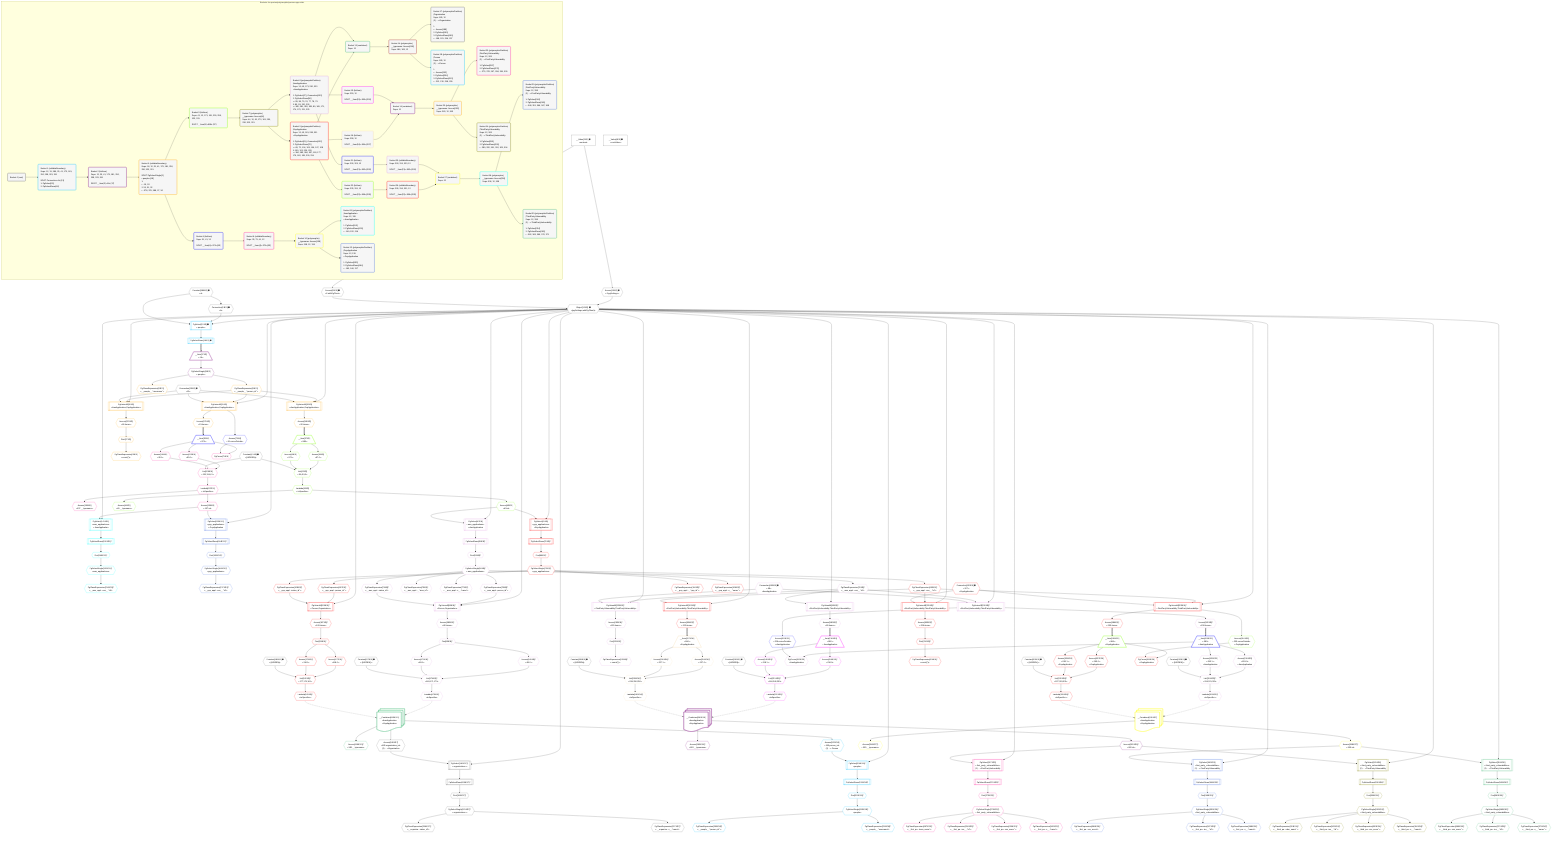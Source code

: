 %%{init: {'themeVariables': { 'fontSize': '12px'}}}%%
graph TD
    classDef path fill:#eee,stroke:#000,color:#000
    classDef plan fill:#fff,stroke-width:1px,color:#000
    classDef itemplan fill:#fff,stroke-width:2px,color:#000
    classDef unbatchedplan fill:#dff,stroke-width:1px,color:#000
    classDef sideeffectplan fill:#fcc,stroke-width:2px,color:#000
    classDef bucket fill:#f6f6f6,color:#000,stroke-width:2px,text-align:left

    subgraph "Buckets for queries/polymorphic/person-app-vulns"
    Bucket0("Bucket 0 (root)"):::bucket
    Bucket1("Bucket 1 (nullableBoundary)<br />Deps: 12, 13, 389, 25, 41, 173, 181, 250, 258, 323, 331<br /><br />ROOT Connectionᐸ9ᐳ[13]<br />1: PgSelect[15]<br />2: PgSelectRows[16]"):::bucket
    Bucket2("Bucket 2 (listItem)<br />Deps: 12, 25, 41, 173, 181, 250, 258, 323, 331<br /><br />ROOT __Item{2}ᐸ16ᐳ[17]"):::bucket
    Bucket3("Bucket 3 (nullableBoundary)<br />Deps: 18, 12, 25, 41, 173, 181, 250, 258, 323, 331<br /><br />ROOT PgSelectSingle{2}ᐸpeopleᐳ[18]<br />1: <br />ᐳ: 19, 20<br />2: 26, 31, 32<br />ᐳ: 378, 379, 388, 27, 30"):::bucket
    Bucket4("Bucket 4 (listItem)<br />Deps: 31, 41, 12<br /><br />ROOT __Item{4}ᐸ379ᐳ[35]"):::bucket
    Bucket5("Bucket 5 (listItem)<br />Deps: 41, 12, 173, 181, 250, 258, 323, 331<br /><br />ROOT __Item{5}ᐸ388ᐳ[37]"):::bucket
    Bucket6("Bucket 6 (nullableBoundary)<br />Deps: 35, 73, 41, 12<br /><br />ROOT __Item{4}ᐸ379ᐳ[35]"):::bucket
    Bucket7("Bucket 7 (polymorphic)<br />__typename: Access[44]<br />Deps: 44, 12, 45, 173, 181, 250, 258, 323, 331"):::bucket
    Bucket8("Bucket 8 (polymorphicPartition)<br />|AwsApplication<br />Deps: 12, 45, 173, 250, 323<br />ᐳAwsApplication<br /><br />1: PgSelect[47], Connection[103]<br />2: PgSelectRows[56]<br />ᐳ: 55, 58, 75, 76, 77, 78, 79<br />3: 80, 93, 220, 226<br />ᐳ: 380, 381, 382, 383, 89, 169, 171, 174, 175, 221, 225"):::bucket
    Bucket9("Bucket 9 (polymorphicPartition)<br />|GcpApplication<br />Deps: 12, 45, 181, 258, 331<br />ᐳGcpApplication<br /><br />1: PgSelect[61], Connection[132]<br />2: PgSelectRows[70]<br />ᐳ: 69, 72, 104, 105, 106, 107, 108<br />3: 109, 122, 229, 235<br />ᐳ: 384, 385, 386, 387, 118, 177, 179, 182, 183, 230, 234"):::bucket
    Bucket10("Bucket 10 (polymorphic)<br />__typename: Access[138]<br />Deps: 138, 12, 139"):::bucket
    Bucket11("Bucket 11 (polymorphicPartition)<br />|AwsApplication<br />Deps: 12, 139<br />ᐳAwsApplication<br /><br />1: PgSelect[141]<br />2: PgSelectRows[150]<br />ᐳ: 149, 152, 216"):::bucket
    Bucket12("Bucket 12 (polymorphicPartition)<br />|GcpApplication<br />Deps: 12, 139<br />ᐳGcpApplication<br /><br />1: PgSelect[155]<br />2: PgSelectRows[164]<br />ᐳ: 163, 166, 217"):::bucket
    Bucket13("Bucket 13 (combined)<br />Deps: 12"):::bucket
    Bucket14("Bucket 14 (polymorphic)<br />__typename: Access[186]<br />Deps: 186, 185, 12"):::bucket
    Bucket15("Bucket 15 (listItem)<br />Deps: 250, 12<br /><br />ROOT __Item{15}ᐸ380ᐳ[218]"):::bucket
    Bucket16("Bucket 16 (listItem)<br />Deps: 258, 12<br /><br />ROOT __Item{16}ᐸ384ᐳ[227]"):::bucket
    Bucket17("Bucket 17 (polymorphicPartition)<br />|Organization<br />Deps: 185, 12<br />(2) ...ᐳOrganization<br /><br />1: <br />ᐳ: Access[188]<br />2: PgSelect[190]<br />3: PgSelectRows[199]<br />ᐳ: 198, 201, 236, 237"):::bucket
    Bucket18("Bucket 18 (polymorphicPartition)<br />|Person<br />Deps: 185, 12<br />(2) ...ᐳPerson<br /><br />1: <br />ᐳ: Access[202]<br />2: PgSelect[204]<br />3: PgSelectRows[213]<br />ᐳ: 212, 215, 238, 239"):::bucket
    Bucket19("Bucket 19 (combined)<br />Deps: 12"):::bucket
    Bucket20("Bucket 20 (polymorphic)<br />__typename: Access[263]<br />Deps: 263, 12, 265"):::bucket
    Bucket21("Bucket 21 (listItem)<br />Deps: 226, 323, 12<br /><br />ROOT __Item{21}ᐸ382ᐳ[293]"):::bucket
    Bucket22("Bucket 22 (listItem)<br />Deps: 235, 331, 12<br /><br />ROOT __Item{22}ᐸ386ᐳ[295]"):::bucket
    Bucket23("Bucket 23 (polymorphicPartition)<br />|FirstPartyVulnerability<br />Deps: 12, 265<br />(2) ...ᐳFirstPartyVulnerability<br /><br />1: PgSelect[267]<br />2: PgSelectRows[276]<br />ᐳ: 275, 278, 297, 298, 299, 300"):::bucket
    Bucket24("Bucket 24 (polymorphicPartition)<br />|ThirdPartyVulnerability<br />Deps: 12, 265<br />(2) ...ᐳThirdPartyVulnerability<br /><br />1: PgSelect[281]<br />2: PgSelectRows[290]<br />ᐳ: 289, 292, 301, 302, 303, 304"):::bucket
    Bucket25("Bucket 25 (nullableBoundary)<br />Deps: 293, 313, 323, 12<br /><br />ROOT __Item{21}ᐸ382ᐳ[293]"):::bucket
    Bucket26("Bucket 26 (nullableBoundary)<br />Deps: 295, 316, 331, 12<br /><br />ROOT __Item{22}ᐸ386ᐳ[295]"):::bucket
    Bucket27("Bucket 27 (combined)<br />Deps: 12"):::bucket
    Bucket28("Bucket 28 (polymorphic)<br />__typename: Access[336]<br />Deps: 336, 12, 338"):::bucket
    Bucket29("Bucket 29 (polymorphicPartition)<br />|FirstPartyVulnerability<br />Deps: 12, 338<br />(2) ...ᐳFirstPartyVulnerability<br /><br />1: PgSelect[340]<br />2: PgSelectRows[349]<br />ᐳ: 348, 351, 366, 367, 368"):::bucket
    Bucket30("Bucket 30 (polymorphicPartition)<br />|ThirdPartyVulnerability<br />Deps: 12, 338<br />(2) ...ᐳThirdPartyVulnerability<br /><br />1: PgSelect[354]<br />2: PgSelectRows[363]<br />ᐳ: 362, 365, 369, 370, 371"):::bucket
    end
    Bucket0 --> Bucket1
    Bucket1 --> Bucket2
    Bucket2 --> Bucket3
    Bucket3 --> Bucket4 & Bucket5
    Bucket4 --> Bucket6
    Bucket5 --> Bucket7
    Bucket6 --> Bucket10
    Bucket7 --> Bucket8 & Bucket9
    Bucket8 --> Bucket13 & Bucket15 & Bucket21
    Bucket9 --> Bucket13 & Bucket16 & Bucket22
    Bucket10 --> Bucket11 & Bucket12
    Bucket13 --> Bucket14
    Bucket14 --> Bucket17 & Bucket18
    Bucket15 --> Bucket19
    Bucket16 --> Bucket19
    Bucket19 --> Bucket20
    Bucket20 --> Bucket23 & Bucket24
    Bucket21 --> Bucket25
    Bucket22 --> Bucket26
    Bucket25 --> Bucket27
    Bucket26 --> Bucket27
    Bucket27 --> Bucket28
    Bucket28 --> Bucket29 & Bucket30

    %% plan dependencies
    Object12{{"Object[12∈0] ➊<br />ᐸ{pgSettings,withPgClient}ᐳ"}}:::plan
    Access10{{"Access[10∈0] ➊<br />ᐸ2.pgSettingsᐳ"}}:::plan
    Access11{{"Access[11∈0] ➊<br />ᐸ2.withPgClientᐳ"}}:::plan
    Access10 & Access11 --> Object12
    __Value2["__Value[2∈0] ➊<br />ᐸcontextᐳ"]:::plan
    __Value2 --> Access10
    __Value2 --> Access11
    Connection13{{"Connection[13∈0] ➊<br />ᐸ9ᐳ"}}:::plan
    Constant389{{"Constant[389∈0] ➊<br />ᐸ4ᐳ"}}:::plan
    Constant389 --> Connection13
    __Value4["__Value[4∈0] ➊<br />ᐸrootValueᐳ"]:::plan
    Connection25{{"Connection[25∈0] ➊<br />ᐸ21ᐳ"}}:::plan
    Constant41{{"Constant[41∈0] ➊<br />ᐸ[HIDDEN]ᐳ"}}:::plan
    Constant173{{"Constant[173∈0] ➊<br />ᐸ[HIDDEN]ᐳ"}}:::plan
    Constant181{{"Constant[181∈0] ➊<br />ᐸ[HIDDEN]ᐳ"}}:::plan
    Constant250{{"Constant[250∈0] ➊<br />ᐸ[HIDDEN]ᐳ"}}:::plan
    Constant258{{"Constant[258∈0] ➊<br />ᐸ[HIDDEN]ᐳ"}}:::plan
    Constant323{{"Constant[323∈0] ➊<br />ᐸ[HIDDEN]ᐳ"}}:::plan
    Constant331{{"Constant[331∈0] ➊<br />ᐸ[HIDDEN]ᐳ"}}:::plan
    PgSelect15[["PgSelect[15∈1] ➊<br />ᐸpeopleᐳ"]]:::plan
    Object12 & Connection13 & Constant389 --> PgSelect15
    PgSelectRows16[["PgSelectRows[16∈1] ➊"]]:::plan
    PgSelect15 --> PgSelectRows16
    __Item17[/"__Item[17∈2]<br />ᐸ16ᐳ"\]:::itemplan
    PgSelectRows16 ==> __Item17
    PgSelectSingle18{{"PgSelectSingle[18∈2]<br />ᐸpeopleᐳ"}}:::plan
    __Item17 --> PgSelectSingle18
    PgUnionAll26[["PgUnionAll[26∈3]<br />ᐸAwsApplication,GcpApplicationᐳ"]]:::plan
    PgClassExpression19{{"PgClassExpression[19∈3]<br />ᐸ__people__.”person_id”ᐳ"}}:::plan
    Object12 & PgClassExpression19 & Connection25 --> PgUnionAll26
    PgUnionAll31[["PgUnionAll[31∈3]<br />ᐸAwsApplication,GcpApplicationᐳ"]]:::plan
    Object12 & PgClassExpression19 & Connection25 --> PgUnionAll31
    PgUnionAll32[["PgUnionAll[32∈3]<br />ᐸAwsApplication,GcpApplicationᐳ"]]:::plan
    Object12 & PgClassExpression19 & Connection25 --> PgUnionAll32
    PgSelectSingle18 --> PgClassExpression19
    PgClassExpression20{{"PgClassExpression[20∈3]<br />ᐸ__people__.”username”ᐳ"}}:::plan
    PgSelectSingle18 --> PgClassExpression20
    First27{{"First[27∈3]"}}:::plan
    Access378{{"Access[378∈3]<br />ᐸ26.itemsᐳ"}}:::plan
    Access378 --> First27
    PgClassExpression30{{"PgClassExpression[30∈3]<br />ᐸcount(*)ᐳ"}}:::plan
    First27 --> PgClassExpression30
    PgUnionAll26 --> Access378
    Access379{{"Access[379∈3]<br />ᐸ31.itemsᐳ"}}:::plan
    PgUnionAll31 --> Access379
    Access388{{"Access[388∈3]<br />ᐸ32.itemsᐳ"}}:::plan
    PgUnionAll32 --> Access388
    __Item35[/"__Item[35∈4]<br />ᐸ379ᐳ"\]:::itemplan
    Access379 ==> __Item35
    Access73{{"Access[73∈4]<br />ᐸ31.cursorDetailsᐳ"}}:::plan
    PgUnionAll31 --> Access73
    List136{{"List[136∈6]<br />ᐸ133,134,41ᐳ"}}:::plan
    Access133{{"Access[133∈6]<br />ᐸ35.0ᐳ"}}:::plan
    Access134{{"Access[134∈6]<br />ᐸ35.1ᐳ"}}:::plan
    Access133 & Access134 & Constant41 --> List136
    PgCursor74{{"PgCursor[74∈6]"}}:::plan
    __Item35 & Access73 --> PgCursor74
    __Item35 --> Access133
    __Item35 --> Access134
    Lambda137{{"Lambda[137∈6]<br />ᐸtoSpecifierᐳ"}}:::plan
    List136 --> Lambda137
    Access138{{"Access[138∈6]<br />ᐸ137.__typenameᐳ"}}:::plan
    Lambda137 --> Access138
    Access139{{"Access[139∈6]<br />ᐸ137.idᐳ"}}:::plan
    Lambda137 --> Access139
    PgSelect141[["PgSelect[141∈11]<br />ᐸaws_applicationsᐳ<br />ᐳAwsApplication"]]:::plan
    Object12 & Access139 --> PgSelect141
    First149{{"First[149∈11]^"}}:::plan
    PgSelectRows150[["PgSelectRows[150∈11]^"]]:::plan
    PgSelectRows150 --> First149
    PgSelect141 --> PgSelectRows150
    PgSelectSingle152{{"PgSelectSingle[152∈11]^<br />ᐸaws_applicationsᐳ"}}:::plan
    First149 --> PgSelectSingle152
    PgClassExpression216{{"PgClassExpression[216∈11]^<br />ᐸ__aws_appl...ons__.”id”ᐳ"}}:::plan
    PgSelectSingle152 --> PgClassExpression216
    PgSelect155[["PgSelect[155∈12]<br />ᐸgcp_applicationsᐳ<br />ᐳGcpApplication"]]:::plan
    Object12 & Access139 --> PgSelect155
    First163{{"First[163∈12]^"}}:::plan
    PgSelectRows164[["PgSelectRows[164∈12]^"]]:::plan
    PgSelectRows164 --> First163
    PgSelect155 --> PgSelectRows164
    PgSelectSingle166{{"PgSelectSingle[166∈12]^<br />ᐸgcp_applicationsᐳ"}}:::plan
    First163 --> PgSelectSingle166
    PgClassExpression217{{"PgClassExpression[217∈12]^<br />ᐸ__gcp_appl...ons__.”id”ᐳ"}}:::plan
    PgSelectSingle166 --> PgClassExpression217
    List42{{"List[42∈5]<br />ᐸ39,40,41ᐳ"}}:::plan
    Access39{{"Access[39∈5]<br />ᐸ37.0ᐳ"}}:::plan
    Access40{{"Access[40∈5]<br />ᐸ37.1ᐳ"}}:::plan
    Access39 & Access40 & Constant41 --> List42
    __Item37[/"__Item[37∈5]<br />ᐸ388ᐳ"\]:::itemplan
    Access388 ==> __Item37
    __Item37 --> Access39
    __Item37 --> Access40
    Lambda43{{"Lambda[43∈5]<br />ᐸtoSpecifierᐳ"}}:::plan
    List42 --> Lambda43
    Access44{{"Access[44∈5]<br />ᐸ43.__typenameᐳ"}}:::plan
    Lambda43 --> Access44
    Access45{{"Access[45∈5]<br />ᐸ43.idᐳ"}}:::plan
    Lambda43 --> Access45
    PgUnionAll80[["PgUnionAll[80∈8]^<br />ᐸPerson,Organizationᐳ"]]:::plan
    PgClassExpression78{{"PgClassExpression[78∈8]^<br />ᐸ__aws_appl...person_id”ᐳ"}}:::plan
    PgClassExpression79{{"PgClassExpression[79∈8]^<br />ᐸ__aws_appl...zation_id”ᐳ"}}:::plan
    Object12 & PgClassExpression78 & PgClassExpression79 --> PgUnionAll80
    List174{{"List[174∈8]^<br />ᐸ169,171,173ᐳ"}}:::plan
    Access169{{"Access[169∈8]^<br />ᐸ89.0ᐳ"}}:::plan
    Access171{{"Access[171∈8]^<br />ᐸ89.1ᐳ"}}:::plan
    Access169 & Access171 & Constant173 --> List174
    PgUnionAll220[["PgUnionAll[220∈8]^<br />ᐸFirstPartyVulnerability,ThirdPartyVulnerabilityᐳ"]]:::plan
    PgClassExpression76{{"PgClassExpression[76∈8]^<br />ᐸ__aws_appl...ons__.”id”ᐳ"}}:::plan
    Connection103{{"Connection[103∈8] ➊<br />ᐸ98ᐳ<br />ᐳAwsApplication"}}:::plan
    Object12 & PgClassExpression76 & Connection103 --> PgUnionAll220
    PgUnionAll226[["PgUnionAll[226∈8]^<br />ᐸFirstPartyVulnerability,ThirdPartyVulnerabilityᐳ"]]:::plan
    Object12 & PgClassExpression76 & Connection103 --> PgUnionAll226
    PgSelect47[["PgSelect[47∈8]<br />ᐸaws_applicationsᐳ<br />ᐳAwsApplication"]]:::plan
    Object12 & Access45 --> PgSelect47
    PgUnionAll93[["PgUnionAll[93∈8]^<br />ᐸFirstPartyVulnerability,ThirdPartyVulnerabilityᐳ"]]:::plan
    Object12 & PgClassExpression76 --> PgUnionAll93
    First55{{"First[55∈8]^"}}:::plan
    PgSelectRows56[["PgSelectRows[56∈8]^"]]:::plan
    PgSelectRows56 --> First55
    PgSelect47 --> PgSelectRows56
    PgSelectSingle58{{"PgSelectSingle[58∈8]^<br />ᐸaws_applicationsᐳ"}}:::plan
    First55 --> PgSelectSingle58
    PgClassExpression75{{"PgClassExpression[75∈8]^<br />ᐸ__aws_appl..._.”aws_id”ᐳ"}}:::plan
    PgSelectSingle58 --> PgClassExpression75
    PgSelectSingle58 --> PgClassExpression76
    PgClassExpression77{{"PgClassExpression[77∈8]^<br />ᐸ__aws_appl...s__.”name”ᐳ"}}:::plan
    PgSelectSingle58 --> PgClassExpression77
    PgSelectSingle58 --> PgClassExpression78
    PgSelectSingle58 --> PgClassExpression79
    First89{{"First[89∈8]^"}}:::plan
    Access383{{"Access[383∈8]^<br />ᐸ80.itemsᐳ"}}:::plan
    Access383 --> First89
    First89 --> Access169
    First89 --> Access171
    Lambda175{{"Lambda[175∈8]^<br />ᐸtoSpecifierᐳ"}}:::plan
    List174 --> Lambda175
    First221{{"First[221∈8]^"}}:::plan
    Access381{{"Access[381∈8]^<br />ᐸ220.itemsᐳ"}}:::plan
    Access381 --> First221
    PgClassExpression225{{"PgClassExpression[225∈8]^<br />ᐸcount(*)ᐳ"}}:::plan
    First221 --> PgClassExpression225
    Access380{{"Access[380∈8]^<br />ᐸ93.itemsᐳ"}}:::plan
    PgUnionAll93 --> Access380
    PgUnionAll220 --> Access381
    Access382{{"Access[382∈8]^<br />ᐸ226.itemsᐳ"}}:::plan
    PgUnionAll226 --> Access382
    PgUnionAll80 --> Access383
    Access186{{"Access[186∈13]^<br />ᐸ185.__typenameᐳ"}}:::plan
    __Value185:::plan@{shape: docs, label: "__Combined[185∈13]<br />ᐳAwsApplication<br />ᐳGcpApplication"}
    __Value185 --> Access186
    PgSelect190[["PgSelect[190∈17]^<br />ᐸorganizationsᐳ"]]:::plan
    Access188{{"Access[188∈17]<br />ᐸ185.organization_idᐳ<br />(2) ...ᐳOrganization"}}:::plan
    Object12 & Access188 --> PgSelect190
    __Value185 --> Access188
    First198{{"First[198∈17]^"}}:::plan
    PgSelectRows199[["PgSelectRows[199∈17]^"]]:::plan
    PgSelectRows199 --> First198
    PgSelect190 --> PgSelectRows199
    PgSelectSingle201{{"PgSelectSingle[201∈17]^<br />ᐸorganizationsᐳ"}}:::plan
    First198 --> PgSelectSingle201
    PgClassExpression236{{"PgClassExpression[236∈17]^<br />ᐸ__organiza...zation_id”ᐳ"}}:::plan
    PgSelectSingle201 --> PgClassExpression236
    PgClassExpression237{{"PgClassExpression[237∈17]^<br />ᐸ__organiza...s__.”name”ᐳ"}}:::plan
    PgSelectSingle201 --> PgClassExpression237
    PgSelect204[["PgSelect[204∈18]^<br />ᐸpeopleᐳ"]]:::plan
    Access202{{"Access[202∈18]<br />ᐸ185.person_idᐳ<br />(2) ...ᐳPerson"}}:::plan
    Object12 & Access202 --> PgSelect204
    __Value185 --> Access202
    First212{{"First[212∈18]^"}}:::plan
    PgSelectRows213[["PgSelectRows[213∈18]^"]]:::plan
    PgSelectRows213 --> First212
    PgSelect204 --> PgSelectRows213
    PgSelectSingle215{{"PgSelectSingle[215∈18]^<br />ᐸpeopleᐳ"}}:::plan
    First212 --> PgSelectSingle215
    PgClassExpression238{{"PgClassExpression[238∈18]^<br />ᐸ__people__.”person_id”ᐳ"}}:::plan
    PgSelectSingle215 --> PgClassExpression238
    PgClassExpression239{{"PgClassExpression[239∈18]^<br />ᐸ__people__.”username”ᐳ"}}:::plan
    PgSelectSingle215 --> PgClassExpression239
    List251{{"List[251∈15]^<br />ᐸ246,248,250ᐳ"}}:::plan
    Access246{{"Access[246∈15]^<br />ᐸ218.0ᐳ"}}:::plan
    Access248{{"Access[248∈15]^<br />ᐸ218.1ᐳ"}}:::plan
    Access246 & Access248 & Constant250 --> List251
    __Item218[/"__Item[218∈15]<br />ᐸ380ᐳ<br />ᐳAwsApplication"\]:::itemplan
    Access380 ==> __Item218
    __Item218 --> Access246
    __Item218 --> Access248
    Lambda252{{"Lambda[252∈15]^<br />ᐸtoSpecifierᐳ"}}:::plan
    List251 --> Lambda252
    Access263{{"Access[263∈19]^<br />ᐸ262.__typenameᐳ"}}:::plan
    __Value262:::plan@{shape: docs, label: "__Combined[262∈19]<br />ᐳAwsApplication<br />ᐳGcpApplication"}
    __Value262 --> Access263
    Access265{{"Access[265∈19]^<br />ᐸ262.idᐳ"}}:::plan
    __Value262 --> Access265
    PgSelect267[["PgSelect[267∈23]<br />ᐸfirst_party_vulnerabilitiesᐳ<br />(2) ...ᐳFirstPartyVulnerability"]]:::plan
    Object12 & Access265 --> PgSelect267
    First275{{"First[275∈23]^"}}:::plan
    PgSelectRows276[["PgSelectRows[276∈23]^"]]:::plan
    PgSelectRows276 --> First275
    PgSelect267 --> PgSelectRows276
    PgSelectSingle278{{"PgSelectSingle[278∈23]^<br />ᐸfirst_party_vulnerabilitiesᐳ"}}:::plan
    First275 --> PgSelectSingle278
    PgClassExpression297{{"PgClassExpression[297∈23]^<br />ᐸ__first_pa...team_name”ᐳ"}}:::plan
    PgSelectSingle278 --> PgClassExpression297
    PgClassExpression298{{"PgClassExpression[298∈23]^<br />ᐸ__first_pa...ies__.”id”ᐳ"}}:::plan
    PgSelectSingle278 --> PgClassExpression298
    PgClassExpression299{{"PgClassExpression[299∈23]^<br />ᐸ__first_pa...vss_score”ᐳ"}}:::plan
    PgSelectSingle278 --> PgClassExpression299
    PgClassExpression300{{"PgClassExpression[300∈23]^<br />ᐸ__first_pa...s__.”name”ᐳ"}}:::plan
    PgSelectSingle278 --> PgClassExpression300
    PgSelect281[["PgSelect[281∈24]<br />ᐸthird_party_vulnerabilitiesᐳ<br />(2) ...ᐳThirdPartyVulnerability"]]:::plan
    Object12 & Access265 --> PgSelect281
    First289{{"First[289∈24]^"}}:::plan
    PgSelectRows290[["PgSelectRows[290∈24]^"]]:::plan
    PgSelectRows290 --> First289
    PgSelect281 --> PgSelectRows290
    PgSelectSingle292{{"PgSelectSingle[292∈24]^<br />ᐸthird_party_vulnerabilitiesᐳ"}}:::plan
    First289 --> PgSelectSingle292
    PgClassExpression301{{"PgClassExpression[301∈24]^<br />ᐸ__third_pa...ndor_name”ᐳ"}}:::plan
    PgSelectSingle292 --> PgClassExpression301
    PgClassExpression302{{"PgClassExpression[302∈24]^<br />ᐸ__third_pa...ies__.”id”ᐳ"}}:::plan
    PgSelectSingle292 --> PgClassExpression302
    PgClassExpression303{{"PgClassExpression[303∈24]^<br />ᐸ__third_pa...vss_score”ᐳ"}}:::plan
    PgSelectSingle292 --> PgClassExpression303
    PgClassExpression304{{"PgClassExpression[304∈24]^<br />ᐸ__third_pa...s__.”name”ᐳ"}}:::plan
    PgSelectSingle292 --> PgClassExpression304
    __Item293[/"__Item[293∈21]<br />ᐸ382ᐳ<br />ᐳAwsApplication"\]:::itemplan
    Access382 ==> __Item293
    Access313{{"Access[313∈21]<br />ᐸ226.cursorDetailsᐳ<br />ᐳAwsApplication"}}:::plan
    PgUnionAll226 --> Access313
    List324{{"List[324∈25]^<br />ᐸ319,321,323ᐳ"}}:::plan
    Access319{{"Access[319∈25]<br />ᐸ293.0ᐳ<br />ᐳAwsApplication"}}:::plan
    Access321{{"Access[321∈25]<br />ᐸ293.1ᐳ<br />ᐳAwsApplication"}}:::plan
    Access319 & Access321 & Constant323 --> List324
    PgCursor315{{"PgCursor[315∈25]<br />ᐳAwsApplication"}}:::plan
    __Item293 & Access313 --> PgCursor315
    __Item293 --> Access319
    __Item293 --> Access321
    Lambda325{{"Lambda[325∈25]^<br />ᐸtoSpecifierᐳ"}}:::plan
    List324 --> Lambda325
    Access336{{"Access[336∈27]^<br />ᐸ335.__typenameᐳ"}}:::plan
    __Value335:::plan@{shape: docs, label: "__Combined[335∈27]<br />ᐳAwsApplication<br />ᐳGcpApplication"}
    __Value335 --> Access336
    Access338{{"Access[338∈27]^<br />ᐸ335.idᐳ"}}:::plan
    __Value335 --> Access338
    PgSelect340[["PgSelect[340∈29]<br />ᐸfirst_party_vulnerabilitiesᐳ<br />(2) ...ᐳFirstPartyVulnerability"]]:::plan
    Object12 & Access338 --> PgSelect340
    First348{{"First[348∈29]^"}}:::plan
    PgSelectRows349[["PgSelectRows[349∈29]^"]]:::plan
    PgSelectRows349 --> First348
    PgSelect340 --> PgSelectRows349
    PgSelectSingle351{{"PgSelectSingle[351∈29]^<br />ᐸfirst_party_vulnerabilitiesᐳ"}}:::plan
    First348 --> PgSelectSingle351
    PgClassExpression366{{"PgClassExpression[366∈29]^<br />ᐸ__first_pa...vss_score”ᐳ"}}:::plan
    PgSelectSingle351 --> PgClassExpression366
    PgClassExpression367{{"PgClassExpression[367∈29]^<br />ᐸ__first_pa...ies__.”id”ᐳ"}}:::plan
    PgSelectSingle351 --> PgClassExpression367
    PgClassExpression368{{"PgClassExpression[368∈29]^<br />ᐸ__first_pa...s__.”name”ᐳ"}}:::plan
    PgSelectSingle351 --> PgClassExpression368
    PgSelect354[["PgSelect[354∈30]<br />ᐸthird_party_vulnerabilitiesᐳ<br />(2) ...ᐳThirdPartyVulnerability"]]:::plan
    Object12 & Access338 --> PgSelect354
    First362{{"First[362∈30]^"}}:::plan
    PgSelectRows363[["PgSelectRows[363∈30]^"]]:::plan
    PgSelectRows363 --> First362
    PgSelect354 --> PgSelectRows363
    PgSelectSingle365{{"PgSelectSingle[365∈30]^<br />ᐸthird_party_vulnerabilitiesᐳ"}}:::plan
    First362 --> PgSelectSingle365
    PgClassExpression369{{"PgClassExpression[369∈30]^<br />ᐸ__third_pa...vss_score”ᐳ"}}:::plan
    PgSelectSingle365 --> PgClassExpression369
    PgClassExpression370{{"PgClassExpression[370∈30]^<br />ᐸ__third_pa...ies__.”id”ᐳ"}}:::plan
    PgSelectSingle365 --> PgClassExpression370
    PgClassExpression371{{"PgClassExpression[371∈30]^<br />ᐸ__third_pa...s__.”name”ᐳ"}}:::plan
    PgSelectSingle365 --> PgClassExpression371
    PgUnionAll109[["PgUnionAll[109∈9]^<br />ᐸPerson,Organizationᐳ"]]:::plan
    PgClassExpression107{{"PgClassExpression[107∈9]^<br />ᐸ__gcp_appl...person_id”ᐳ"}}:::plan
    PgClassExpression108{{"PgClassExpression[108∈9]^<br />ᐸ__gcp_appl...zation_id”ᐳ"}}:::plan
    Object12 & PgClassExpression107 & PgClassExpression108 --> PgUnionAll109
    List182{{"List[182∈9]^<br />ᐸ177,179,181ᐳ"}}:::plan
    Access177{{"Access[177∈9]^<br />ᐸ118.0ᐳ"}}:::plan
    Access179{{"Access[179∈9]^<br />ᐸ118.1ᐳ"}}:::plan
    Access177 & Access179 & Constant181 --> List182
    PgUnionAll229[["PgUnionAll[229∈9]^<br />ᐸFirstPartyVulnerability,ThirdPartyVulnerabilityᐳ"]]:::plan
    PgClassExpression105{{"PgClassExpression[105∈9]^<br />ᐸ__gcp_appl...ons__.”id”ᐳ"}}:::plan
    Connection132{{"Connection[132∈9] ➊<br />ᐸ127ᐳ<br />ᐳGcpApplication"}}:::plan
    Object12 & PgClassExpression105 & Connection132 --> PgUnionAll229
    PgUnionAll235[["PgUnionAll[235∈9]^<br />ᐸFirstPartyVulnerability,ThirdPartyVulnerabilityᐳ"]]:::plan
    Object12 & PgClassExpression105 & Connection132 --> PgUnionAll235
    PgSelect61[["PgSelect[61∈9]<br />ᐸgcp_applicationsᐳ<br />ᐳGcpApplication"]]:::plan
    Object12 & Access45 --> PgSelect61
    PgUnionAll122[["PgUnionAll[122∈9]^<br />ᐸFirstPartyVulnerability,ThirdPartyVulnerabilityᐳ"]]:::plan
    Object12 & PgClassExpression105 --> PgUnionAll122
    First69{{"First[69∈9]^"}}:::plan
    PgSelectRows70[["PgSelectRows[70∈9]^"]]:::plan
    PgSelectRows70 --> First69
    PgSelect61 --> PgSelectRows70
    PgSelectSingle72{{"PgSelectSingle[72∈9]^<br />ᐸgcp_applicationsᐳ"}}:::plan
    First69 --> PgSelectSingle72
    PgClassExpression104{{"PgClassExpression[104∈9]^<br />ᐸ__gcp_appl..._.”gcp_id”ᐳ"}}:::plan
    PgSelectSingle72 --> PgClassExpression104
    PgSelectSingle72 --> PgClassExpression105
    PgClassExpression106{{"PgClassExpression[106∈9]^<br />ᐸ__gcp_appl...s__.”name”ᐳ"}}:::plan
    PgSelectSingle72 --> PgClassExpression106
    PgSelectSingle72 --> PgClassExpression107
    PgSelectSingle72 --> PgClassExpression108
    First118{{"First[118∈9]^"}}:::plan
    Access387{{"Access[387∈9]^<br />ᐸ109.itemsᐳ"}}:::plan
    Access387 --> First118
    First118 --> Access177
    First118 --> Access179
    Lambda183{{"Lambda[183∈9]^<br />ᐸtoSpecifierᐳ"}}:::plan
    List182 --> Lambda183
    First230{{"First[230∈9]^"}}:::plan
    Access385{{"Access[385∈9]^<br />ᐸ229.itemsᐳ"}}:::plan
    Access385 --> First230
    PgClassExpression234{{"PgClassExpression[234∈9]^<br />ᐸcount(*)ᐳ"}}:::plan
    First230 --> PgClassExpression234
    Access384{{"Access[384∈9]^<br />ᐸ122.itemsᐳ"}}:::plan
    PgUnionAll122 --> Access384
    PgUnionAll229 --> Access385
    Access386{{"Access[386∈9]^<br />ᐸ235.itemsᐳ"}}:::plan
    PgUnionAll235 --> Access386
    PgUnionAll109 --> Access387
    List259{{"List[259∈16]^<br />ᐸ254,256,258ᐳ"}}:::plan
    Access254{{"Access[254∈16]^<br />ᐸ227.0ᐳ"}}:::plan
    Access256{{"Access[256∈16]^<br />ᐸ227.1ᐳ"}}:::plan
    Access254 & Access256 & Constant258 --> List259
    __Item227[/"__Item[227∈16]<br />ᐸ384ᐳ<br />ᐳGcpApplication"\]:::itemplan
    Access384 ==> __Item227
    __Item227 --> Access254
    __Item227 --> Access256
    Lambda260{{"Lambda[260∈16]^<br />ᐸtoSpecifierᐳ"}}:::plan
    List259 --> Lambda260
    __Item295[/"__Item[295∈22]<br />ᐸ386ᐳ<br />ᐳGcpApplication"\]:::itemplan
    Access386 ==> __Item295
    Access316{{"Access[316∈22]<br />ᐸ235.cursorDetailsᐳ<br />ᐳGcpApplication"}}:::plan
    PgUnionAll235 --> Access316
    List332{{"List[332∈26]^<br />ᐸ327,329,331ᐳ"}}:::plan
    Access327{{"Access[327∈26]<br />ᐸ295.0ᐳ<br />ᐳGcpApplication"}}:::plan
    Access329{{"Access[329∈26]<br />ᐸ295.1ᐳ<br />ᐳGcpApplication"}}:::plan
    Access327 & Access329 & Constant331 --> List332
    PgCursor318{{"PgCursor[318∈26]<br />ᐳGcpApplication"}}:::plan
    __Item295 & Access316 --> PgCursor318
    __Item295 --> Access327
    __Item295 --> Access329
    Lambda333{{"Lambda[333∈26]^<br />ᐸtoSpecifierᐳ"}}:::plan
    List332 --> Lambda333

    %% define steps
    classDef bucket0 stroke:#696969
    class Bucket0,__Value2,__Value4,Access10,Access11,Object12,Connection13,Connection25,Constant41,Constant173,Constant181,Constant250,Constant258,Constant323,Constant331,Constant389 bucket0
    classDef bucket1 stroke:#00bfff
    class Bucket1,PgSelect15,PgSelectRows16 bucket1
    classDef bucket2 stroke:#7f007f
    class Bucket2,__Item17,PgSelectSingle18 bucket2
    classDef bucket3 stroke:#ffa500
    class Bucket3,PgClassExpression19,PgClassExpression20,PgUnionAll26,First27,PgClassExpression30,PgUnionAll31,PgUnionAll32,Access378,Access379,Access388 bucket3
    classDef bucket4 stroke:#0000ff
    class Bucket4,__Item35,Access73 bucket4
    classDef bucket5 stroke:#7fff00
    class Bucket5,__Item37,Access39,Access40,List42,Lambda43,Access44,Access45 bucket5
    classDef bucket6 stroke:#ff1493
    class Bucket6,PgCursor74,Access133,Access134,List136,Lambda137,Access138,Access139 bucket6
    classDef bucket7 stroke:#808000
    class Bucket7 bucket7
    classDef bucket8 stroke:#dda0dd
    class Bucket8,PgSelect47,First55,PgSelectRows56,PgSelectSingle58,PgClassExpression75,PgClassExpression76,PgClassExpression77,PgClassExpression78,PgClassExpression79,PgUnionAll80,First89,PgUnionAll93,Connection103,Access169,Access171,List174,Lambda175,PgUnionAll220,First221,PgClassExpression225,PgUnionAll226,Access380,Access381,Access382,Access383 bucket8
    classDef bucket9 stroke:#ff0000
    class Bucket9,PgSelect61,First69,PgSelectRows70,PgSelectSingle72,PgClassExpression104,PgClassExpression105,PgClassExpression106,PgClassExpression107,PgClassExpression108,PgUnionAll109,First118,PgUnionAll122,Connection132,Access177,Access179,List182,Lambda183,PgUnionAll229,First230,PgClassExpression234,PgUnionAll235,Access384,Access385,Access386,Access387 bucket9
    classDef bucket10 stroke:#ffff00
    class Bucket10 bucket10
    classDef bucket11 stroke:#00ffff
    class Bucket11,PgSelect141,First149,PgSelectRows150,PgSelectSingle152,PgClassExpression216 bucket11
    classDef bucket12 stroke:#4169e1
    class Bucket12,PgSelect155,First163,PgSelectRows164,PgSelectSingle166,PgClassExpression217 bucket12
    classDef bucket13 stroke:#3cb371
    class Bucket13,__Value185,Access186 bucket13
    classDef bucket14 stroke:#a52a2a
    class Bucket14 bucket14
    classDef bucket15 stroke:#ff00ff
    class Bucket15,__Item218,Access246,Access248,List251,Lambda252 bucket15
    classDef bucket16 stroke:#f5deb3
    class Bucket16,__Item227,Access254,Access256,List259,Lambda260 bucket16
    classDef bucket17 stroke:#696969
    class Bucket17,Access188,PgSelect190,First198,PgSelectRows199,PgSelectSingle201,PgClassExpression236,PgClassExpression237 bucket17
    classDef bucket18 stroke:#00bfff
    class Bucket18,Access202,PgSelect204,First212,PgSelectRows213,PgSelectSingle215,PgClassExpression238,PgClassExpression239 bucket18
    classDef bucket19 stroke:#7f007f
    class Bucket19,__Value262,Access263,Access265 bucket19
    classDef bucket20 stroke:#ffa500
    class Bucket20 bucket20
    classDef bucket21 stroke:#0000ff
    class Bucket21,__Item293,Access313 bucket21
    classDef bucket22 stroke:#7fff00
    class Bucket22,__Item295,Access316 bucket22
    classDef bucket23 stroke:#ff1493
    class Bucket23,PgSelect267,First275,PgSelectRows276,PgSelectSingle278,PgClassExpression297,PgClassExpression298,PgClassExpression299,PgClassExpression300 bucket23
    classDef bucket24 stroke:#808000
    class Bucket24,PgSelect281,First289,PgSelectRows290,PgSelectSingle292,PgClassExpression301,PgClassExpression302,PgClassExpression303,PgClassExpression304 bucket24
    classDef bucket25 stroke:#dda0dd
    class Bucket25,PgCursor315,Access319,Access321,List324,Lambda325 bucket25
    classDef bucket26 stroke:#ff0000
    class Bucket26,PgCursor318,Access327,Access329,List332,Lambda333 bucket26
    classDef bucket27 stroke:#ffff00
    class Bucket27,__Value335,Access336,Access338 bucket27
    classDef bucket28 stroke:#00ffff
    class Bucket28 bucket28
    classDef bucket29 stroke:#4169e1
    class Bucket29,PgSelect340,First348,PgSelectRows349,PgSelectSingle351,PgClassExpression366,PgClassExpression367,PgClassExpression368 bucket29
    classDef bucket30 stroke:#3cb371
    class Bucket30,PgSelect354,First362,PgSelectRows363,PgSelectSingle365,PgClassExpression369,PgClassExpression370,PgClassExpression371 bucket30

    Lambda175 -.-x __Value185
    Lambda183 -.-x __Value185
    Lambda252 -.-x __Value262
    Lambda260 -.-x __Value262
    Lambda325 -.-x __Value335
    Lambda333 -.-x __Value335